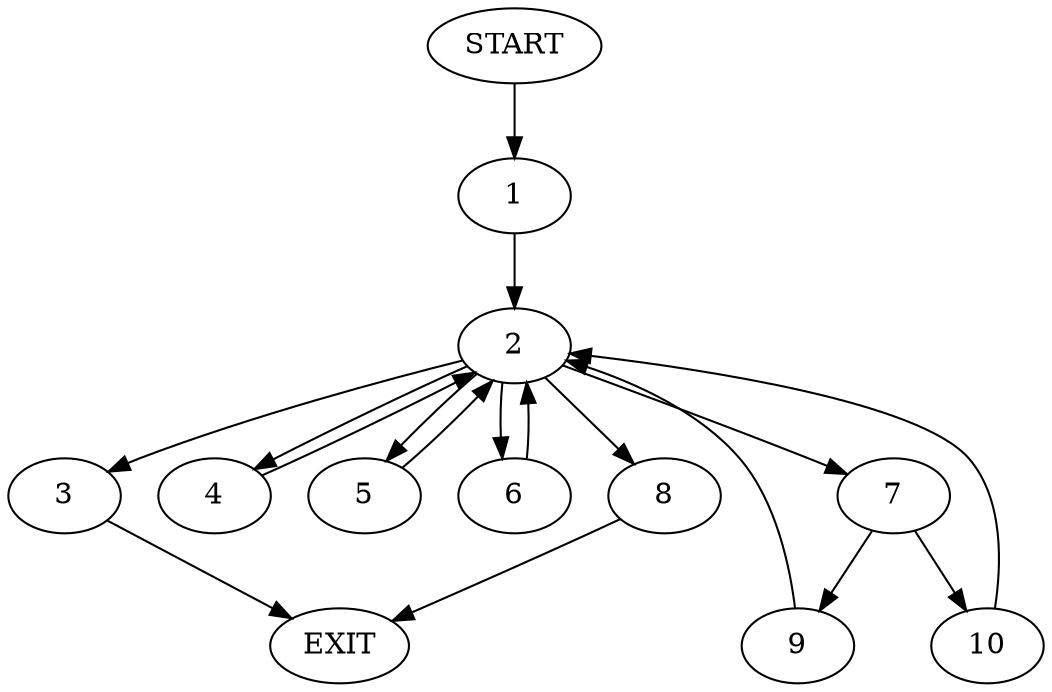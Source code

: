 digraph {
0 [label="START"]
11 [label="EXIT"]
0 -> 1
1 -> 2
2 -> 3
2 -> 4
2 -> 5
2 -> 6
2 -> 7
2 -> 8
5 -> 2
3 -> 11
8 -> 11
6 -> 2
4 -> 2
7 -> 9
7 -> 10
9 -> 2
10 -> 2
}
